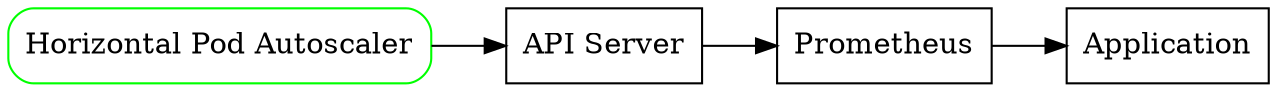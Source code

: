 digraph G {
  graph [bgcolor="transparent" dpi=300]
  node [shape=box]
  rankdir=LR

  "Horizontal Pod Autoscaler" [shape=box style=rounded color=green]

  "Horizontal Pod Autoscaler" -> "API Server"
  "API Server" -> "Prometheus"
  "Prometheus" -> "Application"
}
